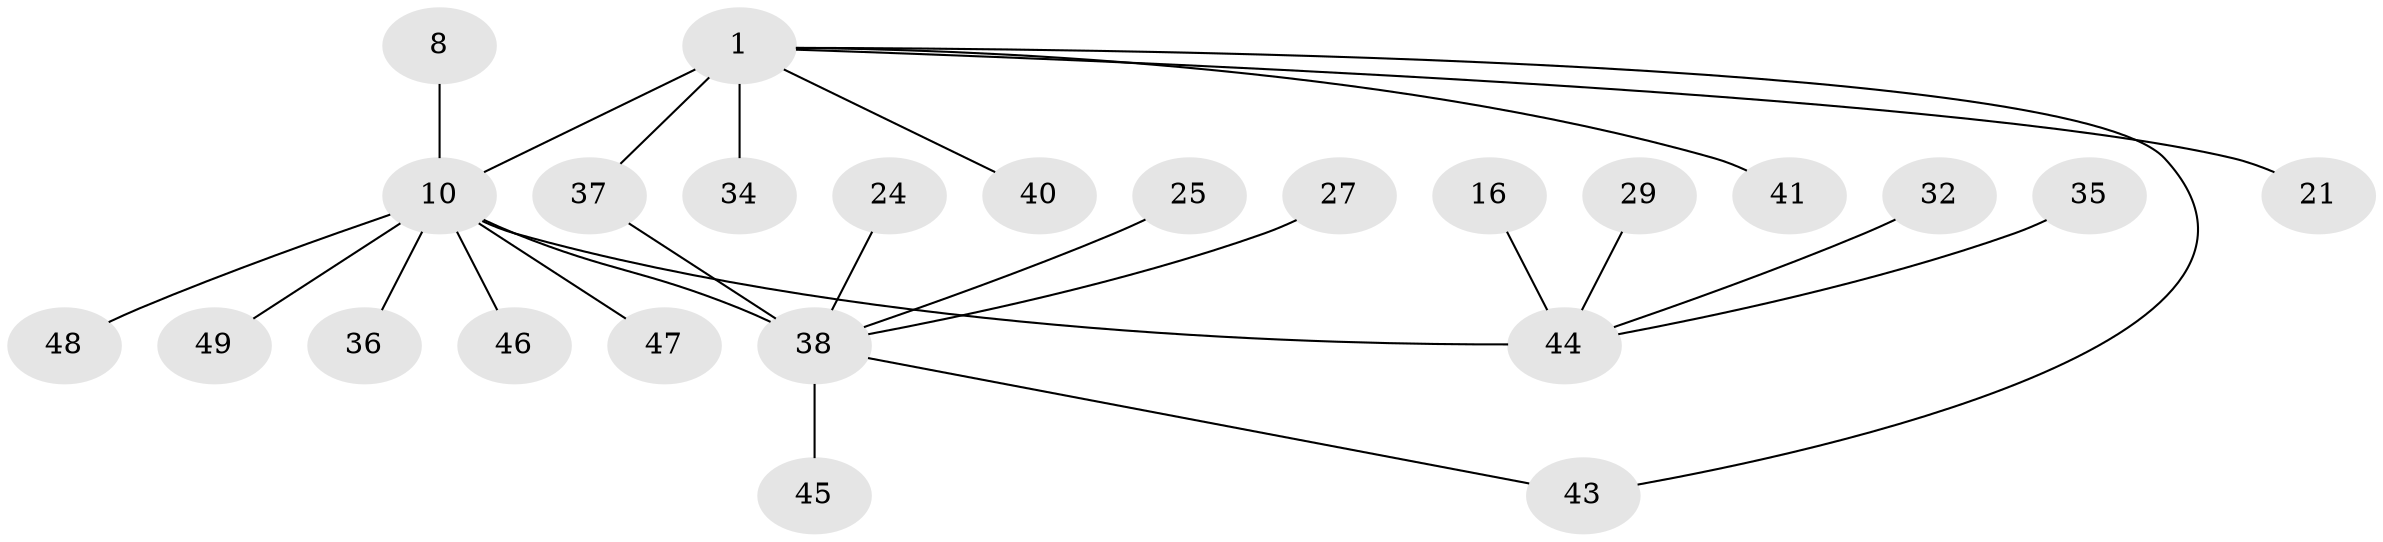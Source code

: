 // original degree distribution, {9: 0.02040816326530612, 3: 0.12244897959183673, 8: 0.02040816326530612, 4: 0.04081632653061224, 7: 0.02040816326530612, 2: 0.22448979591836735, 6: 0.061224489795918366, 1: 0.4897959183673469}
// Generated by graph-tools (version 1.1) at 2025/54/03/09/25 04:54:46]
// undirected, 24 vertices, 25 edges
graph export_dot {
graph [start="1"]
  node [color=gray90,style=filled];
  1;
  8;
  10 [super="+9+6+7"];
  16;
  21;
  24;
  25;
  27;
  29;
  32 [super="+28"];
  34 [super="+30"];
  35;
  36;
  37 [super="+2"];
  38 [super="+4"];
  40;
  41;
  43 [super="+33"];
  44 [super="+12"];
  45 [super="+42"];
  46 [super="+19"];
  47;
  48 [super="+14+20+22+23+26+31"];
  49;
  1 -- 21;
  1 -- 40;
  1 -- 41;
  1 -- 10 [weight=3];
  1 -- 37;
  1 -- 43;
  1 -- 34;
  8 -- 10 [weight=2];
  10 -- 47;
  10 -- 36;
  10 -- 38 [weight=4];
  10 -- 49;
  10 -- 44 [weight=2];
  10 -- 48;
  10 -- 46;
  16 -- 44;
  24 -- 38;
  25 -- 38;
  27 -- 38;
  29 -- 44;
  32 -- 44;
  35 -- 44;
  37 -- 38;
  38 -- 43;
  38 -- 45;
}
